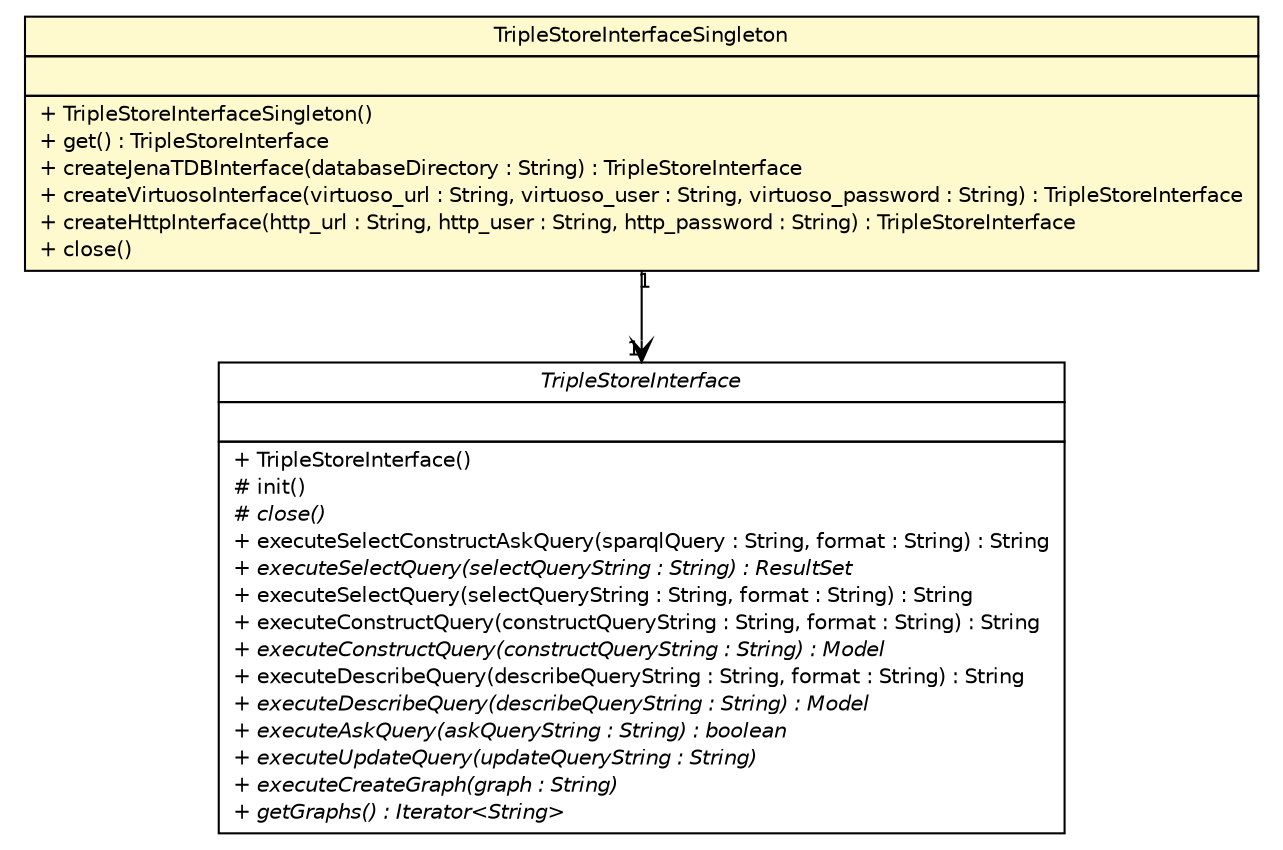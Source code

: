 #!/usr/local/bin/dot
#
# Class diagram 
# Generated by UMLGraph version R5_6-24-gf6e263 (http://www.umlgraph.org/)
#

digraph G {
	edge [fontname="Helvetica",fontsize=10,labelfontname="Helvetica",labelfontsize=10];
	node [fontname="Helvetica",fontsize=10,shape=plaintext];
	nodesep=0.25;
	ranksep=0.5;
	// de.tud.plt.r43ples.triplestoreInterface.TripleStoreInterfaceSingleton
	c1697 [label=<<table title="de.tud.plt.r43ples.triplestoreInterface.TripleStoreInterfaceSingleton" border="0" cellborder="1" cellspacing="0" cellpadding="2" port="p" bgcolor="lemonChiffon" href="./TripleStoreInterfaceSingleton.html">
		<tr><td><table border="0" cellspacing="0" cellpadding="1">
<tr><td align="center" balign="center"> TripleStoreInterfaceSingleton </td></tr>
		</table></td></tr>
		<tr><td><table border="0" cellspacing="0" cellpadding="1">
<tr><td align="left" balign="left">  </td></tr>
		</table></td></tr>
		<tr><td><table border="0" cellspacing="0" cellpadding="1">
<tr><td align="left" balign="left"> + TripleStoreInterfaceSingleton() </td></tr>
<tr><td align="left" balign="left"> + get() : TripleStoreInterface </td></tr>
<tr><td align="left" balign="left"> + createJenaTDBInterface(databaseDirectory : String) : TripleStoreInterface </td></tr>
<tr><td align="left" balign="left"> + createVirtuosoInterface(virtuoso_url : String, virtuoso_user : String, virtuoso_password : String) : TripleStoreInterface </td></tr>
<tr><td align="left" balign="left"> + createHttpInterface(http_url : String, http_user : String, http_password : String) : TripleStoreInterface </td></tr>
<tr><td align="left" balign="left"> + close() </td></tr>
		</table></td></tr>
		</table>>, URL="./TripleStoreInterfaceSingleton.html", fontname="Helvetica", fontcolor="black", fontsize=10.0];
	// de.tud.plt.r43ples.triplestoreInterface.TripleStoreInterface
	c1698 [label=<<table title="de.tud.plt.r43ples.triplestoreInterface.TripleStoreInterface" border="0" cellborder="1" cellspacing="0" cellpadding="2" port="p" href="./TripleStoreInterface.html">
		<tr><td><table border="0" cellspacing="0" cellpadding="1">
<tr><td align="center" balign="center"><font face="Helvetica-Oblique"> TripleStoreInterface </font></td></tr>
		</table></td></tr>
		<tr><td><table border="0" cellspacing="0" cellpadding="1">
<tr><td align="left" balign="left">  </td></tr>
		</table></td></tr>
		<tr><td><table border="0" cellspacing="0" cellpadding="1">
<tr><td align="left" balign="left"> + TripleStoreInterface() </td></tr>
<tr><td align="left" balign="left"> # init() </td></tr>
<tr><td align="left" balign="left"><font face="Helvetica-Oblique" point-size="10.0"> # close() </font></td></tr>
<tr><td align="left" balign="left"> + executeSelectConstructAskQuery(sparqlQuery : String, format : String) : String </td></tr>
<tr><td align="left" balign="left"><font face="Helvetica-Oblique" point-size="10.0"> + executeSelectQuery(selectQueryString : String) : ResultSet </font></td></tr>
<tr><td align="left" balign="left"> + executeSelectQuery(selectQueryString : String, format : String) : String </td></tr>
<tr><td align="left" balign="left"> + executeConstructQuery(constructQueryString : String, format : String) : String </td></tr>
<tr><td align="left" balign="left"><font face="Helvetica-Oblique" point-size="10.0"> + executeConstructQuery(constructQueryString : String) : Model </font></td></tr>
<tr><td align="left" balign="left"> + executeDescribeQuery(describeQueryString : String, format : String) : String </td></tr>
<tr><td align="left" balign="left"><font face="Helvetica-Oblique" point-size="10.0"> + executeDescribeQuery(describeQueryString : String) : Model </font></td></tr>
<tr><td align="left" balign="left"><font face="Helvetica-Oblique" point-size="10.0"> + executeAskQuery(askQueryString : String) : boolean </font></td></tr>
<tr><td align="left" balign="left"><font face="Helvetica-Oblique" point-size="10.0"> + executeUpdateQuery(updateQueryString : String) </font></td></tr>
<tr><td align="left" balign="left"><font face="Helvetica-Oblique" point-size="10.0"> + executeCreateGraph(graph : String) </font></td></tr>
<tr><td align="left" balign="left"><font face="Helvetica-Oblique" point-size="10.0"> + getGraphs() : Iterator&lt;String&gt; </font></td></tr>
		</table></td></tr>
		</table>>, URL="./TripleStoreInterface.html", fontname="Helvetica", fontcolor="black", fontsize=10.0];
	// de.tud.plt.r43ples.triplestoreInterface.TripleStoreInterfaceSingleton NAVASSOC de.tud.plt.r43ples.triplestoreInterface.TripleStoreInterface
	c1697:p -> c1698:p [taillabel="1", label="", headlabel="1", fontname="Helvetica", fontcolor="black", fontsize=10.0, color="black", arrowhead=open];
}

